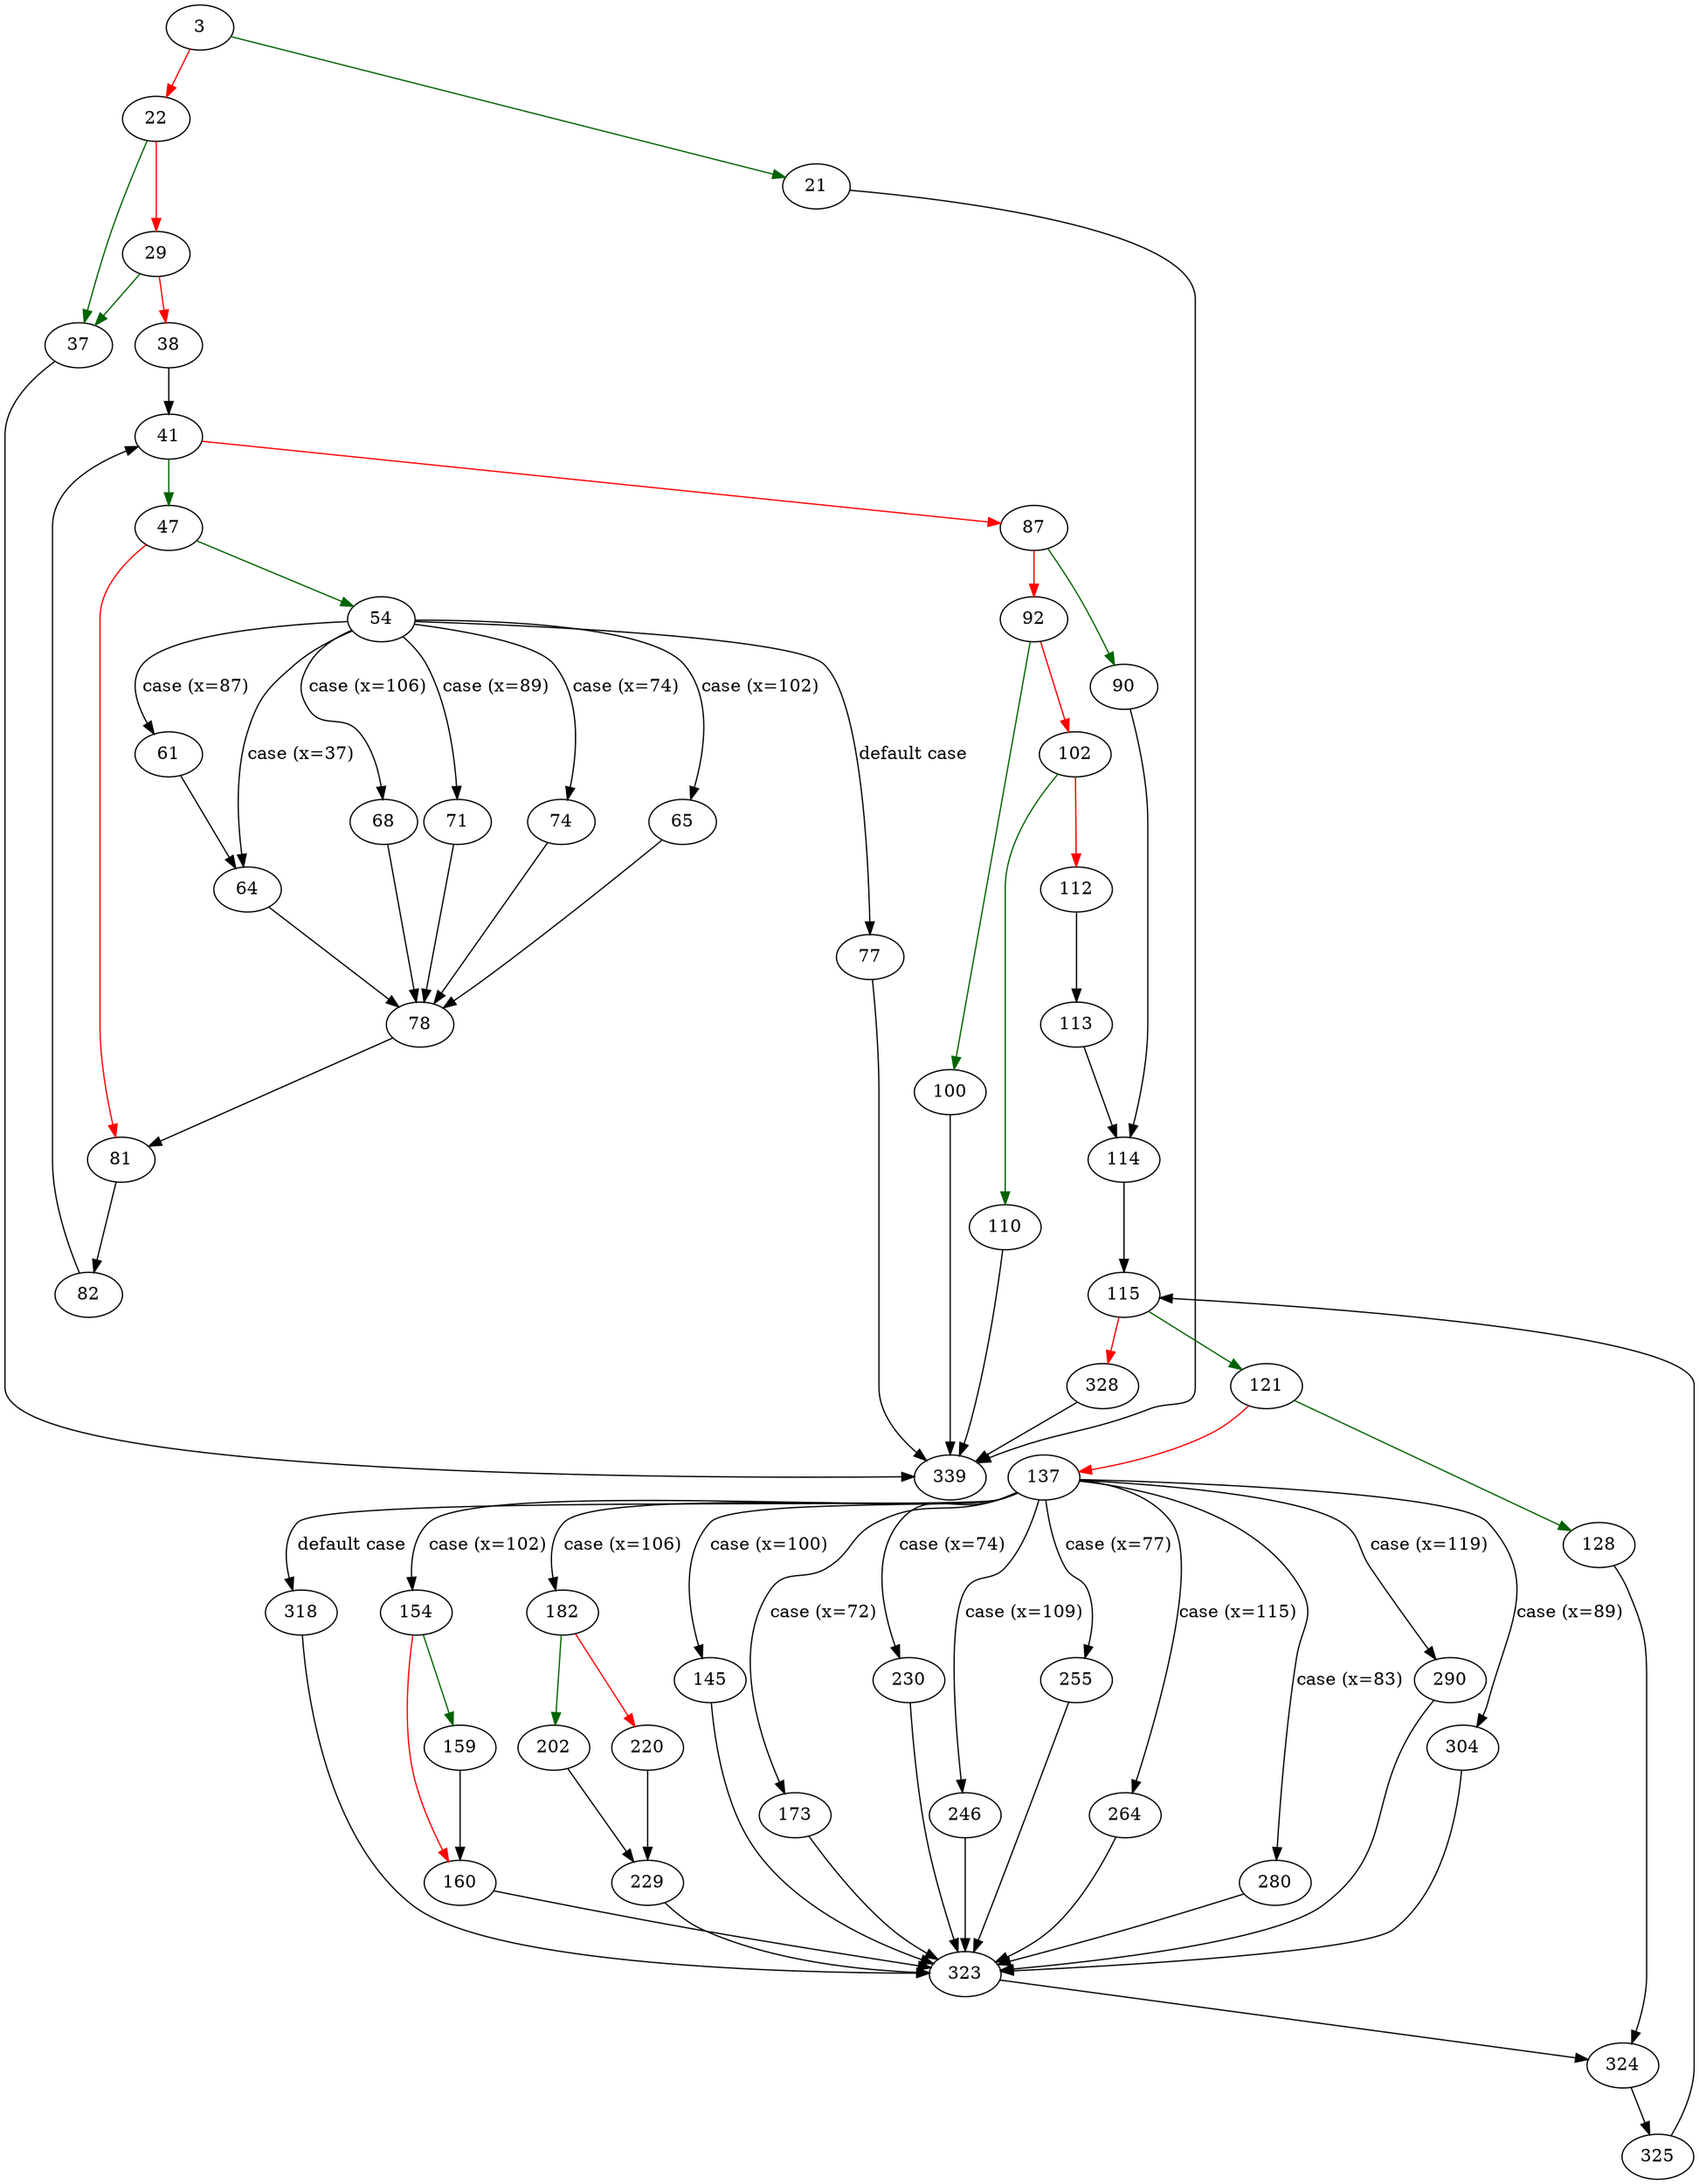 strict digraph "strftimeFunc" {
	// Node definitions.
	3 [entry=true];
	21;
	22;
	339;
	37;
	29;
	38;
	41;
	47;
	87;
	54;
	81;
	61;
	64;
	65;
	68;
	71;
	74;
	77;
	78;
	82;
	90;
	92;
	114;
	100;
	102;
	110;
	112;
	113;
	115;
	121;
	328;
	128;
	137;
	324;
	145;
	154;
	173;
	182;
	230;
	246;
	255;
	264;
	280;
	290;
	304;
	318;
	323;
	159;
	160;
	202;
	220;
	229;
	325;

	// Edge definitions.
	3 -> 21 [
		color=darkgreen
		cond=true
	];
	3 -> 22 [
		color=red
		cond=false
	];
	21 -> 339;
	22 -> 37 [
		color=darkgreen
		cond=true
	];
	22 -> 29 [
		color=red
		cond=false
	];
	37 -> 339;
	29 -> 37 [
		color=darkgreen
		cond=true
	];
	29 -> 38 [
		color=red
		cond=false
	];
	38 -> 41;
	41 -> 47 [
		color=darkgreen
		cond=true
	];
	41 -> 87 [
		color=red
		cond=false
	];
	47 -> 54 [
		color=darkgreen
		cond=true
	];
	47 -> 81 [
		color=red
		cond=false
	];
	87 -> 90 [
		color=darkgreen
		cond=true
	];
	87 -> 92 [
		color=red
		cond=false
	];
	54 -> 61 [
		cond="case (x=87)"
		label="case (x=87)"
	];
	54 -> 64 [
		cond="case (x=37)"
		label="case (x=37)"
	];
	54 -> 65 [
		cond="case (x=102)"
		label="case (x=102)"
	];
	54 -> 68 [
		cond="case (x=106)"
		label="case (x=106)"
	];
	54 -> 71 [
		cond="case (x=89)"
		label="case (x=89)"
	];
	54 -> 74 [
		cond="case (x=74)"
		label="case (x=74)"
	];
	54 -> 77 [
		cond="default case"
		label="default case"
	];
	81 -> 82;
	61 -> 64;
	64 -> 78;
	65 -> 78;
	68 -> 78;
	71 -> 78;
	74 -> 78;
	77 -> 339;
	78 -> 81;
	82 -> 41;
	90 -> 114;
	92 -> 100 [
		color=darkgreen
		cond=true
	];
	92 -> 102 [
		color=red
		cond=false
	];
	114 -> 115;
	100 -> 339;
	102 -> 110 [
		color=darkgreen
		cond=true
	];
	102 -> 112 [
		color=red
		cond=false
	];
	110 -> 339;
	112 -> 113;
	113 -> 114;
	115 -> 121 [
		color=darkgreen
		cond=true
	];
	115 -> 328 [
		color=red
		cond=false
	];
	121 -> 128 [
		color=darkgreen
		cond=true
	];
	121 -> 137 [
		color=red
		cond=false
	];
	328 -> 339;
	128 -> 324;
	137 -> 145 [
		cond="case (x=100)"
		label="case (x=100)"
	];
	137 -> 154 [
		cond="case (x=102)"
		label="case (x=102)"
	];
	137 -> 173 [
		cond="case (x=72)"
		label="case (x=72)"
	];
	137 -> 182 [
		cond="case (x=106)"
		label="case (x=106)"
	];
	137 -> 230 [
		cond="case (x=74)"
		label="case (x=74)"
	];
	137 -> 246 [
		cond="case (x=109)"
		label="case (x=109)"
	];
	137 -> 255 [
		cond="case (x=77)"
		label="case (x=77)"
	];
	137 -> 264 [
		cond="case (x=115)"
		label="case (x=115)"
	];
	137 -> 280 [
		cond="case (x=83)"
		label="case (x=83)"
	];
	137 -> 290 [
		cond="case (x=119)"
		label="case (x=119)"
	];
	137 -> 304 [
		cond="case (x=89)"
		label="case (x=89)"
	];
	137 -> 318 [
		cond="default case"
		label="default case"
	];
	324 -> 325;
	145 -> 323;
	154 -> 159 [
		color=darkgreen
		cond=true
	];
	154 -> 160 [
		color=red
		cond=false
	];
	173 -> 323;
	182 -> 202 [
		color=darkgreen
		cond=true
	];
	182 -> 220 [
		color=red
		cond=false
	];
	230 -> 323;
	246 -> 323;
	255 -> 323;
	264 -> 323;
	280 -> 323;
	290 -> 323;
	304 -> 323;
	318 -> 323;
	323 -> 324;
	159 -> 160;
	160 -> 323;
	202 -> 229;
	220 -> 229;
	229 -> 323;
	325 -> 115;
}